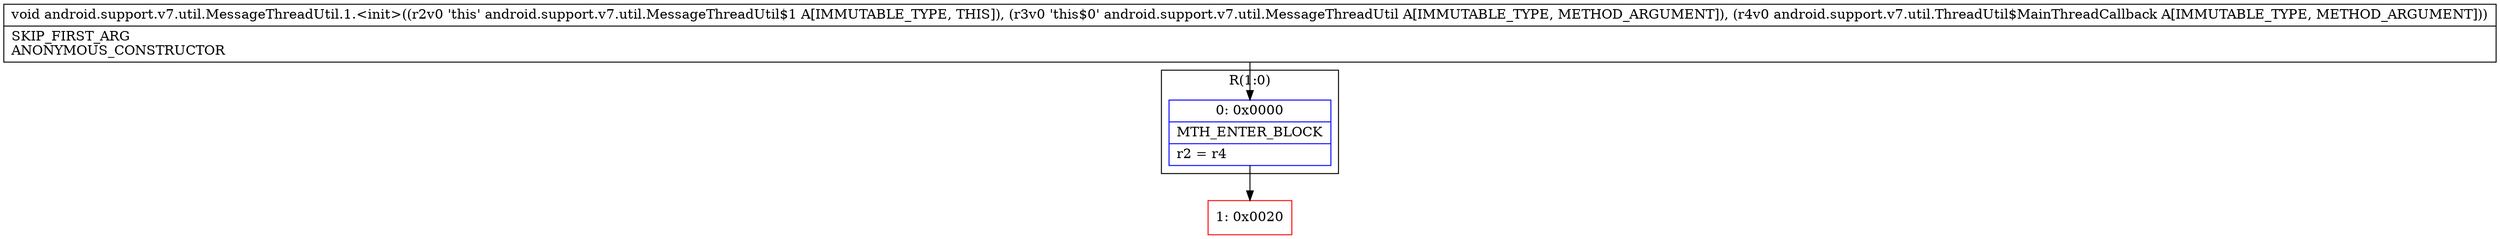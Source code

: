 digraph "CFG forandroid.support.v7.util.MessageThreadUtil.1.\<init\>(Landroid\/support\/v7\/util\/MessageThreadUtil;Landroid\/support\/v7\/util\/ThreadUtil$MainThreadCallback;)V" {
subgraph cluster_Region_1235602369 {
label = "R(1:0)";
node [shape=record,color=blue];
Node_0 [shape=record,label="{0\:\ 0x0000|MTH_ENTER_BLOCK\l|r2 = r4\l}"];
}
Node_1 [shape=record,color=red,label="{1\:\ 0x0020}"];
MethodNode[shape=record,label="{void android.support.v7.util.MessageThreadUtil.1.\<init\>((r2v0 'this' android.support.v7.util.MessageThreadUtil$1 A[IMMUTABLE_TYPE, THIS]), (r3v0 'this$0' android.support.v7.util.MessageThreadUtil A[IMMUTABLE_TYPE, METHOD_ARGUMENT]), (r4v0 android.support.v7.util.ThreadUtil$MainThreadCallback A[IMMUTABLE_TYPE, METHOD_ARGUMENT]))  | SKIP_FIRST_ARG\lANONYMOUS_CONSTRUCTOR\l}"];
MethodNode -> Node_0;
Node_0 -> Node_1;
}

